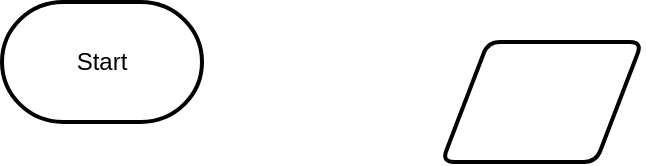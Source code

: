 <mxfile>
    <diagram id="wR_Gsd08xAhF6tNwwkDV" name="Page-1">
        <mxGraphModel dx="1074" dy="789" grid="1" gridSize="10" guides="1" tooltips="1" connect="1" arrows="1" fold="1" page="1" pageScale="1" pageWidth="827" pageHeight="1169" math="0" shadow="0">
            <root>
                <mxCell id="0"/>
                <mxCell id="1" parent="0"/>
                <mxCell id="2" value="Start" style="strokeWidth=2;html=1;shape=mxgraph.flowchart.terminator;whiteSpace=wrap;" vertex="1" parent="1">
                    <mxGeometry x="140" y="50" width="100" height="60" as="geometry"/>
                </mxCell>
                <mxCell id="6" value="" style="shape=parallelogram;html=1;strokeWidth=2;perimeter=parallelogramPerimeter;whiteSpace=wrap;rounded=1;arcSize=12;size=0.23;" vertex="1" parent="1">
                    <mxGeometry x="360" y="70" width="100" height="60" as="geometry"/>
                </mxCell>
            </root>
        </mxGraphModel>
    </diagram>
</mxfile>